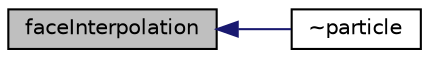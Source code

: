 digraph "faceInterpolation"
{
  bgcolor="transparent";
  edge [fontname="Helvetica",fontsize="10",labelfontname="Helvetica",labelfontsize="10"];
  node [fontname="Helvetica",fontsize="10",shape=record];
  rankdir="LR";
  Node4319 [label="faceInterpolation",height=0.2,width=0.4,color="black", fillcolor="grey75", style="filled", fontcolor="black"];
  Node4319 -> Node4320 [dir="back",color="midnightblue",fontsize="10",style="solid",fontname="Helvetica"];
  Node4320 [label="~particle",height=0.2,width=0.4,color="black",URL="$a24721.html#a21cc76910d09c0550f6ce9f2ed3b2f52",tooltip="Destructor. "];
}
